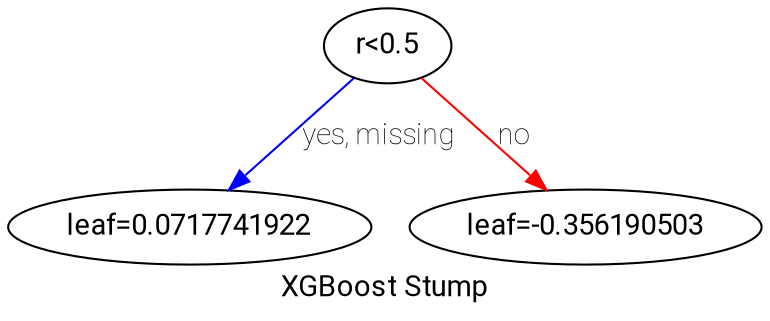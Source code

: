 digraph {
    graph [ rankdir=TB ];
     node [fontname = "Roboto Condensed"];
    edge [fontname = "Roboto Thin"];
    label = "XGBoost Stump"
    fontname = "Roboto Condensed"
    

    0 [ label="r<0.5" ]
    0 -> 1 [label="yes, missing" color="#0000FF"]
    0 -> 2 [label="no" color="#FF0000"]

    1 [ label="leaf=0.0717741922" ]

    2 [ label="leaf=-0.356190503" ]
}
